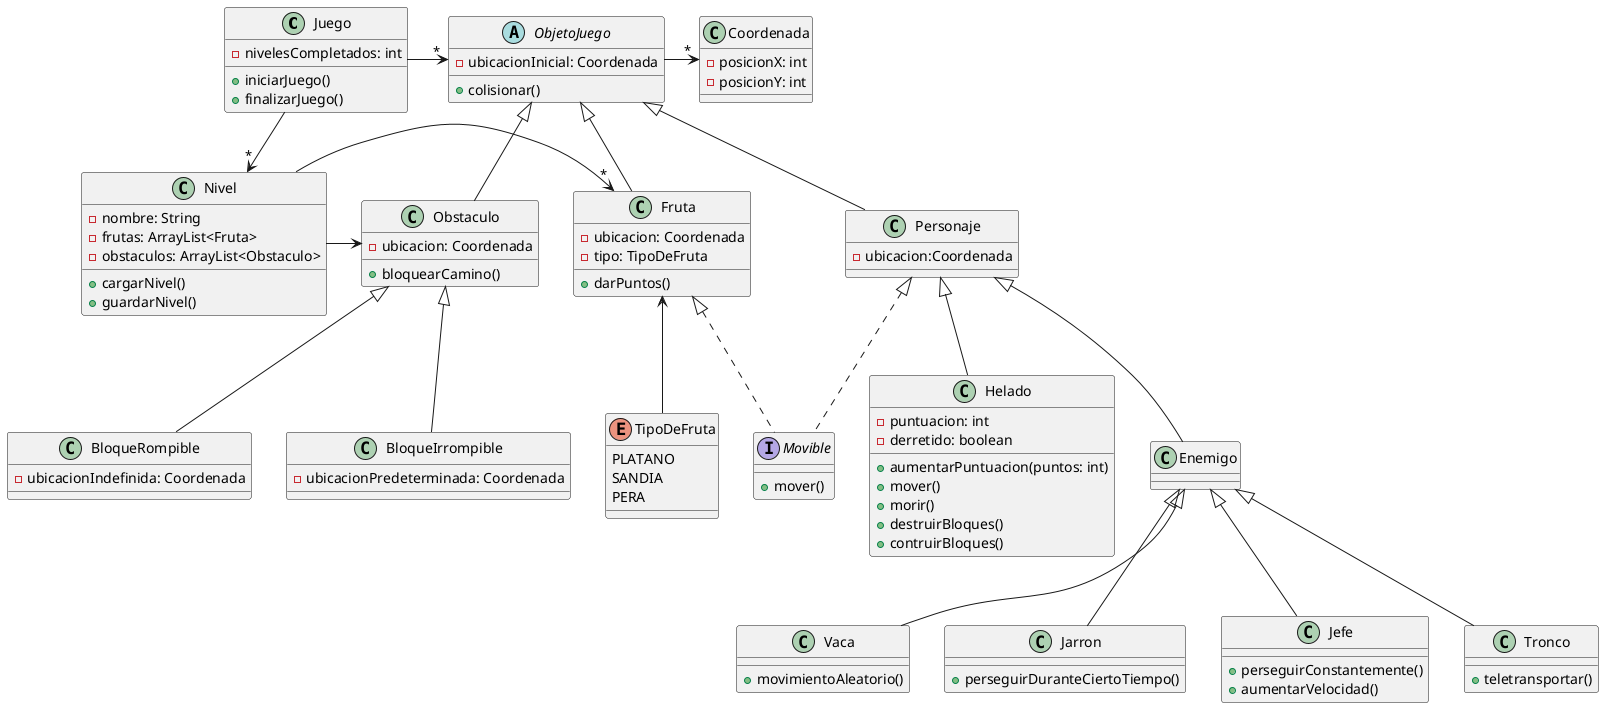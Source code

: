 @startuml
'https://plantuml.com/class-diagram

class Juego{
    - nivelesCompletados: int
    + iniciarJuego()
    + finalizarJuego()
}
class Personaje{
    -ubicacion:Coordenada
}
interface Movible{
    'Preguntar al profe acerca de lo movible'
    +mover()
}
class Nivel {
    - nombre: String
    - frutas: ArrayList<Fruta>
    'Preguntar al profe'
    - obstaculos: ArrayList<Obstaculo>
    + cargarNivel()
    + guardarNivel()
}
class Helado {
    - puntuacion: int
    - derretido: boolean
    + aumentarPuntuacion(puntos: int)
    + mover()
    + morir()
    + destruirBloques()
    + contruirBloques()
}
class Enemigo {
}
class Obstaculo {
    -ubicacion: Coordenada
    + bloquearCamino()
}
class BloqueRompible{
    -ubicacionIndefinida: Coordenada
}
class BloqueIrrompible{
    -ubicacionPredeterminada: Coordenada

}
class Fruta {
    -ubicacion: Coordenada
    - tipo: TipoDeFruta
    + darPuntos()
}
enum TipoDeFruta{
    PLATANO
    SANDIA
    PERA
}
class Vaca {
    + movimientoAleatorio()
}
class Jarron {
    + perseguirDuranteCiertoTiempo()
}
class Jefe {
    + perseguirConstantemente()
    + aumentarVelocidad()
}
class Tronco{
    +teletransportar()
}
class Coordenada {
    - posicionX: int
    - posicionY: int
}
abstract class ObjetoJuego {
    -ubicacionInicial: Coordenada
    +colisionar()
    'Preguntar al inge'
}

ObjetoJuego <|-- Fruta
ObjetoJuego <|-- Personaje
ObjetoJuego <|-- Obstaculo
ObjetoJuego -> "*" Coordenada

Fruta<|..Movible
'Preguntar al profe'
Personaje<|..Movible
Personaje<|-- Helado
Personaje <|-- Enemigo
Enemigo <|-- Vaca
Enemigo <|-- Jarron
Enemigo <|-- Jefe
Enemigo <|-- Tronco
Juego -> "*"Nivel
Juego -> "*"ObjetoJuego

Obstaculo <|-- BloqueIrrompible
Obstaculo <|-- BloqueRompible
Fruta<-- TipoDeFruta
Nivel -> Obstaculo
Nivel -> "*"Fruta

@enduml
